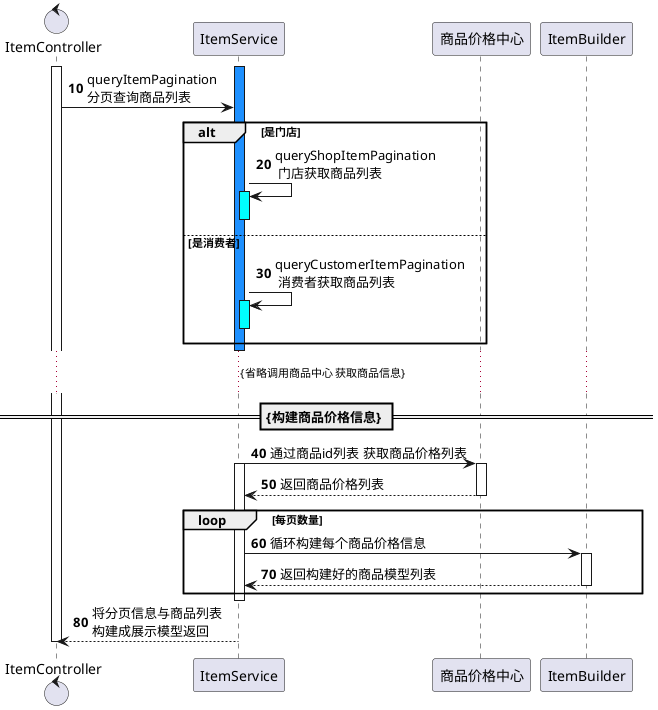 @startuml
control ItemController
autonumber 10 10
activate ItemController
        activate ItemService #1E90FF
        ItemController -> ItemService : queryItemPagination\n分页查询商品列表
        alt 是门店
         ItemService -> ItemService : queryShopItemPagination\n 门店获取商品列表
         activate ItemService #00FFFF
                     deactivate ItemService
        else 是消费者
         ItemService -> ItemService : queryCustomerItemPagination\n 消费者获取商品列表
                    activate ItemService #00FFFF
                    deactivate ItemService
        end
         deactivate ItemService

            ... {省略调用商品中心 获取商品信息}...
              == {构建商品价格信息} ==

              ItemService -> 商品价格中心: 通过商品id列表 获取商品价格列表
              activate ItemService
                      activate 商品价格中心
                          ItemService <-- 商品价格中心: 返回商品价格列表
                      deactivate 商品价格中心
                       loop 每页数量
                                  ItemService -> ItemBuilder: 循环构建每个商品价格信息
                                  activate ItemBuilder
                                  ItemService <-- ItemBuilder: 返回构建好的商品模型列表
                                  deactivate ItemBuilder
                       end
               deactivate ItemService
                 ItemController <-- ItemService: 将分页信息与商品列表\n构建成展示模型返回
                 deactivate ItemController
@enduml